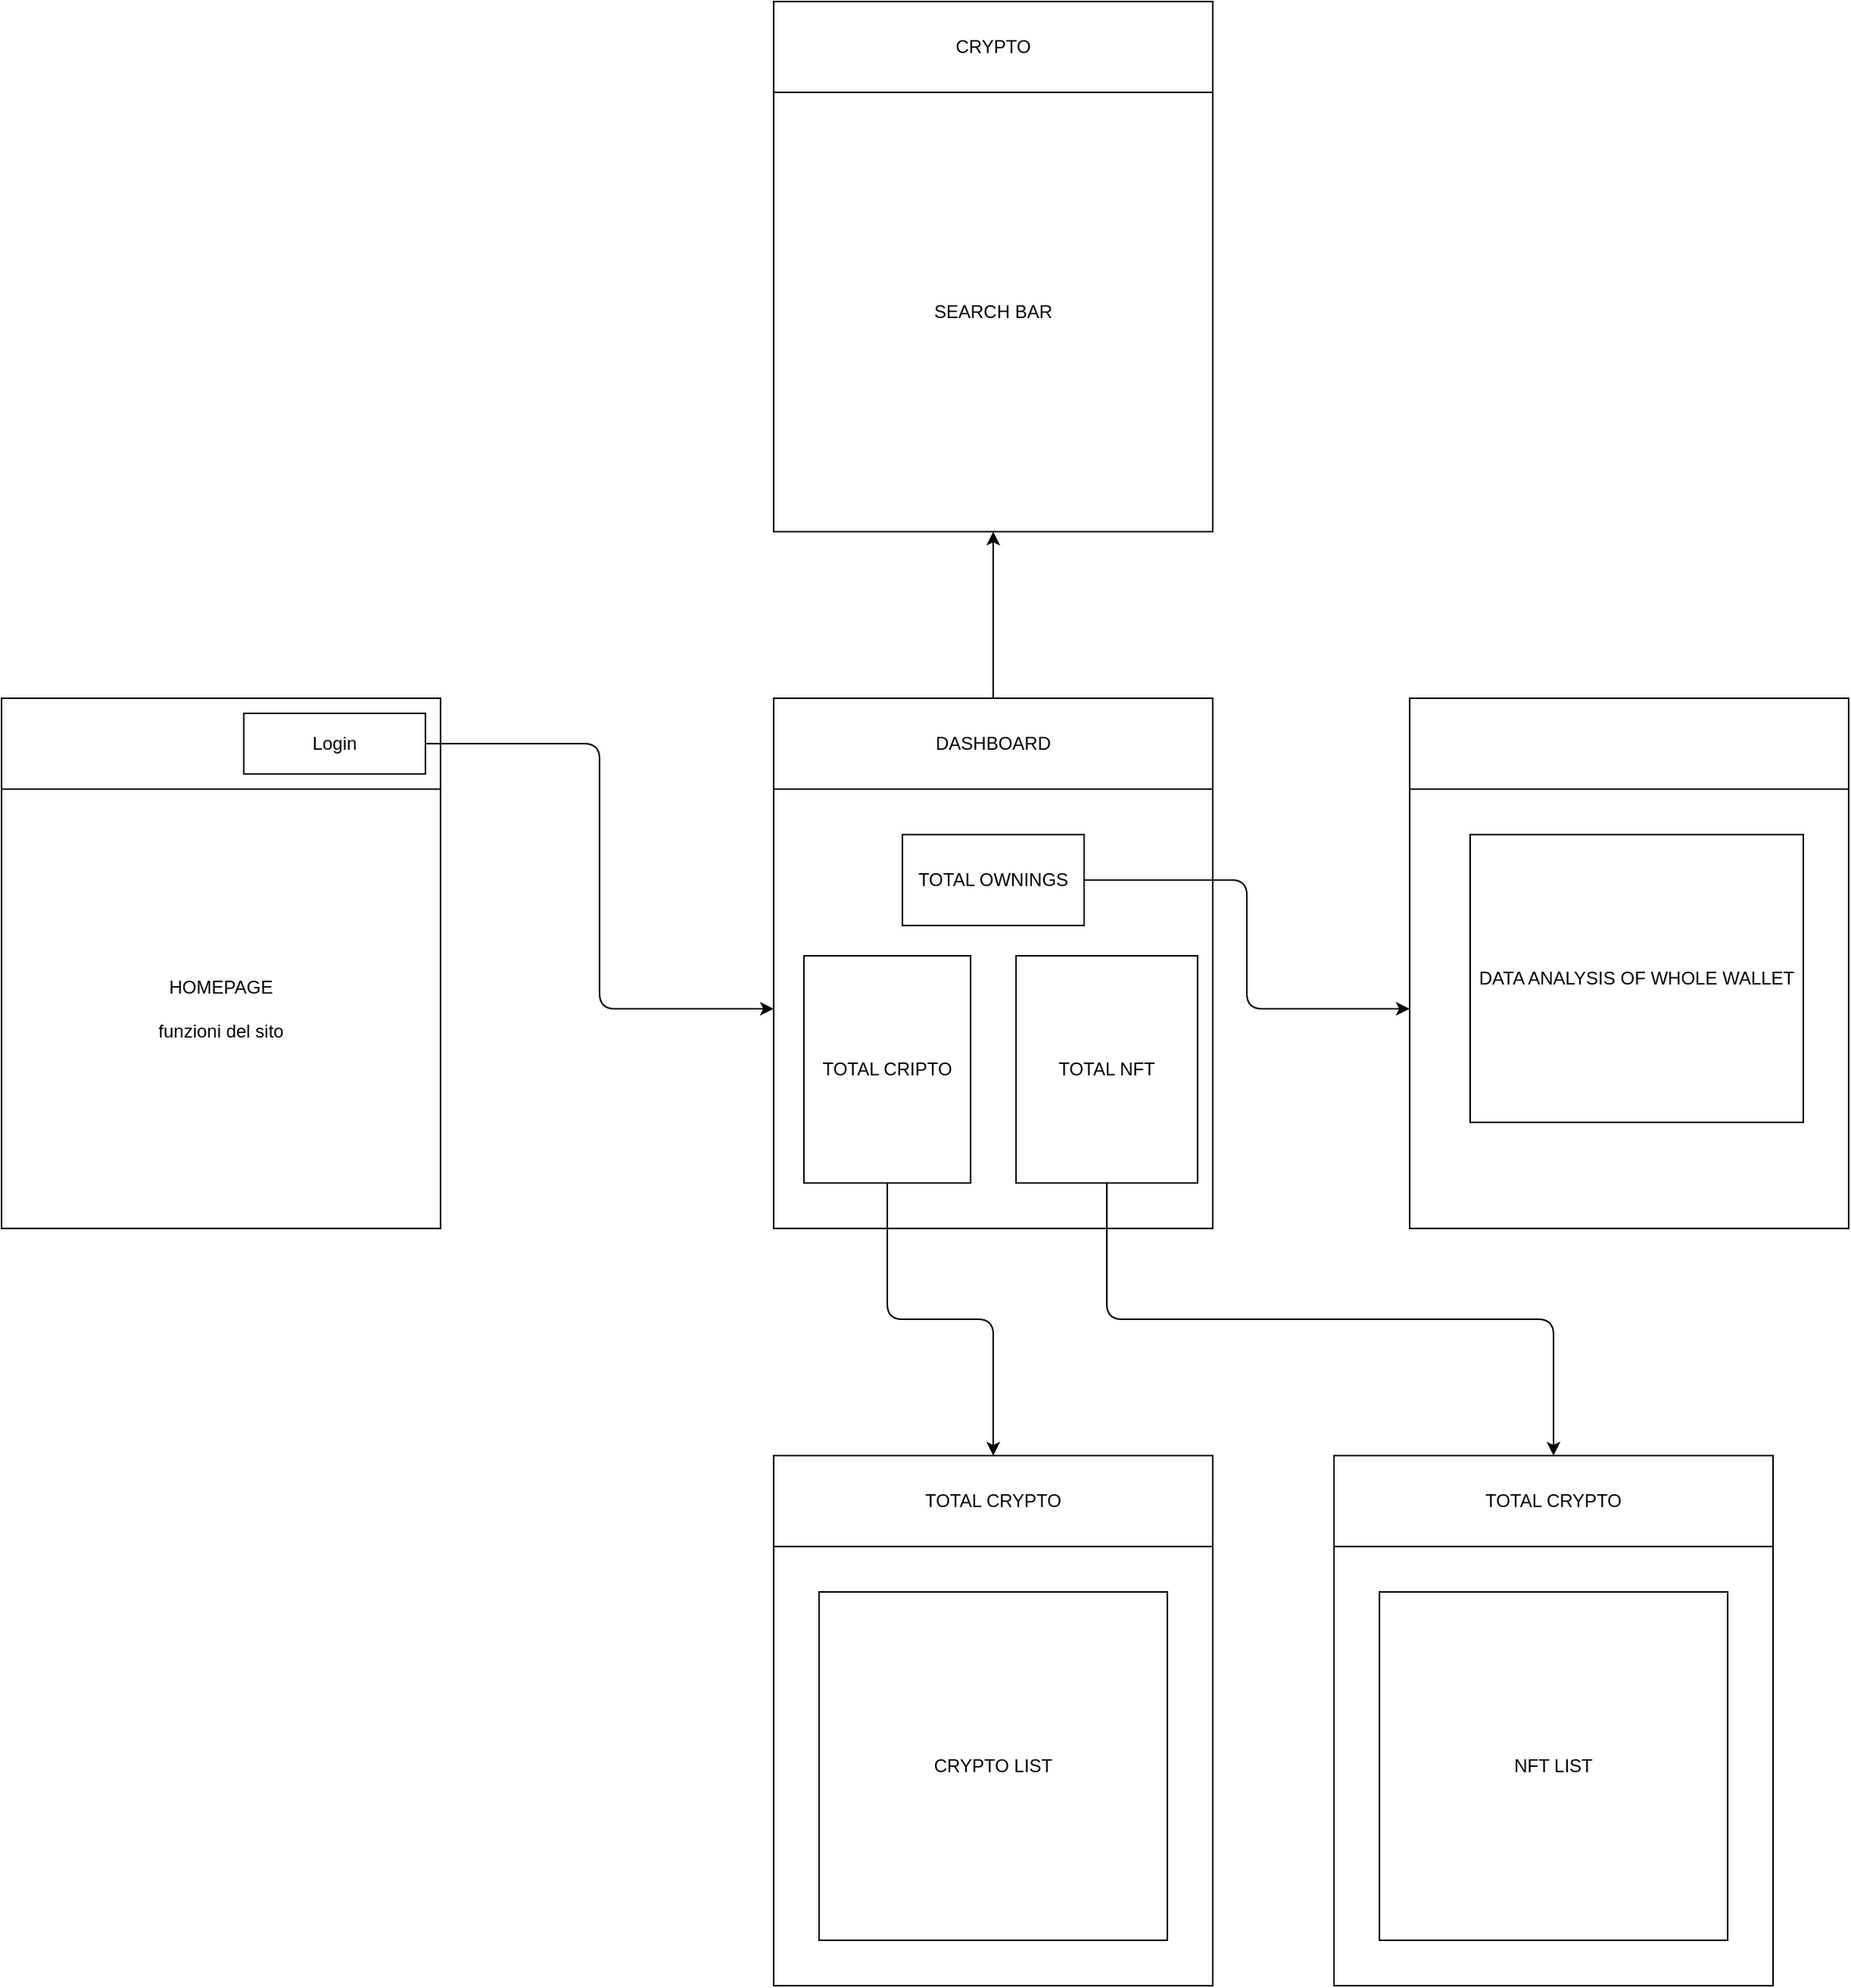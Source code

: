 <mxfile>
    <diagram id="i13dx6FHQkrwP9oKAd_8" name="Page-1">
        <mxGraphModel dx="1335" dy="665" grid="1" gridSize="10" guides="1" tooltips="1" connect="1" arrows="1" fold="1" page="1" pageScale="1" pageWidth="20000" pageHeight="20000" math="0" shadow="0">
            <root>
                <mxCell id="0"/>
                <mxCell id="1" parent="0"/>
                <mxCell id="3" value="" style="rounded=0;whiteSpace=wrap;html=1;" parent="1" vertex="1">
                    <mxGeometry x="10140" y="3310" width="290" height="60" as="geometry"/>
                </mxCell>
                <mxCell id="4" value="HOMEPAGE&lt;br&gt;&lt;br&gt;funzioni del sito" style="rounded=0;whiteSpace=wrap;html=1;" parent="1" vertex="1">
                    <mxGeometry x="10140" y="3370" width="290" height="290" as="geometry"/>
                </mxCell>
                <mxCell id="12" style="edgeStyle=orthogonalEdgeStyle;html=1;exitX=1;exitY=0.5;exitDx=0;exitDy=0;entryX=0;entryY=0.5;entryDx=0;entryDy=0;" parent="1" source="5" target="7" edge="1">
                    <mxGeometry relative="1" as="geometry"/>
                </mxCell>
                <mxCell id="5" value="Login" style="rounded=0;whiteSpace=wrap;html=1;" parent="1" vertex="1">
                    <mxGeometry x="10300" y="3320" width="120" height="40" as="geometry"/>
                </mxCell>
                <mxCell id="27" style="edgeStyle=none;html=1;exitX=0.5;exitY=0;exitDx=0;exitDy=0;entryX=0.5;entryY=1;entryDx=0;entryDy=0;" edge="1" parent="1" source="6" target="25">
                    <mxGeometry relative="1" as="geometry"/>
                </mxCell>
                <mxCell id="6" value="DASHBOARD" style="rounded=0;whiteSpace=wrap;html=1;" parent="1" vertex="1">
                    <mxGeometry x="10650" y="3310" width="290" height="60" as="geometry"/>
                </mxCell>
                <mxCell id="7" value="&lt;br&gt;&lt;br&gt;" style="rounded=0;whiteSpace=wrap;html=1;" parent="1" vertex="1">
                    <mxGeometry x="10650" y="3370" width="290" height="290" as="geometry"/>
                </mxCell>
                <mxCell id="15" style="edgeStyle=orthogonalEdgeStyle;html=1;exitX=1;exitY=0.5;exitDx=0;exitDy=0;entryX=0;entryY=0.5;entryDx=0;entryDy=0;" parent="1" source="9" target="14" edge="1">
                    <mxGeometry relative="1" as="geometry"/>
                </mxCell>
                <mxCell id="9" value="TOTAL OWNINGS" style="rounded=0;whiteSpace=wrap;html=1;" parent="1" vertex="1">
                    <mxGeometry x="10735" y="3400" width="120" height="60" as="geometry"/>
                </mxCell>
                <mxCell id="19" style="edgeStyle=orthogonalEdgeStyle;html=1;exitX=0.5;exitY=1;exitDx=0;exitDy=0;" parent="1" source="10" target="18" edge="1">
                    <mxGeometry relative="1" as="geometry"/>
                </mxCell>
                <mxCell id="10" value="TOTAL CRIPTO" style="rounded=0;whiteSpace=wrap;html=1;" parent="1" vertex="1">
                    <mxGeometry x="10670" y="3480" width="110" height="150" as="geometry"/>
                </mxCell>
                <mxCell id="24" style="edgeStyle=orthogonalEdgeStyle;html=1;exitX=0.5;exitY=1;exitDx=0;exitDy=0;" parent="1" source="11" target="21" edge="1">
                    <mxGeometry relative="1" as="geometry"/>
                </mxCell>
                <mxCell id="11" value="TOTAL NFT" style="rounded=0;whiteSpace=wrap;html=1;" parent="1" vertex="1">
                    <mxGeometry x="10810" y="3480" width="120" height="150" as="geometry"/>
                </mxCell>
                <mxCell id="13" value="" style="rounded=0;whiteSpace=wrap;html=1;" parent="1" vertex="1">
                    <mxGeometry x="11070" y="3310" width="290" height="60" as="geometry"/>
                </mxCell>
                <mxCell id="14" value="" style="rounded=0;whiteSpace=wrap;html=1;" parent="1" vertex="1">
                    <mxGeometry x="11070" y="3370" width="290" height="290" as="geometry"/>
                </mxCell>
                <mxCell id="16" value="DATA ANALYSIS OF WHOLE WALLET" style="rounded=0;whiteSpace=wrap;html=1;" parent="1" vertex="1">
                    <mxGeometry x="11110" y="3400" width="220" height="190" as="geometry"/>
                </mxCell>
                <mxCell id="17" value="&lt;br&gt;&lt;br&gt;" style="rounded=0;whiteSpace=wrap;html=1;" parent="1" vertex="1">
                    <mxGeometry x="10650" y="3870" width="290" height="290" as="geometry"/>
                </mxCell>
                <mxCell id="18" value="TOTAL CRYPTO" style="rounded=0;whiteSpace=wrap;html=1;" parent="1" vertex="1">
                    <mxGeometry x="10650" y="3810" width="290" height="60" as="geometry"/>
                </mxCell>
                <mxCell id="20" value="CRYPTO LIST" style="rounded=0;whiteSpace=wrap;html=1;" parent="1" vertex="1">
                    <mxGeometry x="10680" y="3900" width="230" height="230" as="geometry"/>
                </mxCell>
                <mxCell id="21" value="TOTAL CRYPTO" style="rounded=0;whiteSpace=wrap;html=1;" parent="1" vertex="1">
                    <mxGeometry x="11020" y="3810" width="290" height="60" as="geometry"/>
                </mxCell>
                <mxCell id="22" value="&lt;br&gt;&lt;br&gt;" style="rounded=0;whiteSpace=wrap;html=1;" parent="1" vertex="1">
                    <mxGeometry x="11020" y="3870" width="290" height="290" as="geometry"/>
                </mxCell>
                <mxCell id="23" value="NFT LIST" style="rounded=0;whiteSpace=wrap;html=1;" parent="1" vertex="1">
                    <mxGeometry x="11050" y="3900" width="230" height="230" as="geometry"/>
                </mxCell>
                <mxCell id="25" value="SEARCH BAR" style="rounded=0;whiteSpace=wrap;html=1;" vertex="1" parent="1">
                    <mxGeometry x="10650" y="2910" width="290" height="290" as="geometry"/>
                </mxCell>
                <mxCell id="26" value="CRYPTO" style="rounded=0;whiteSpace=wrap;html=1;" vertex="1" parent="1">
                    <mxGeometry x="10650" y="2850" width="290" height="60" as="geometry"/>
                </mxCell>
            </root>
        </mxGraphModel>
    </diagram>
</mxfile>